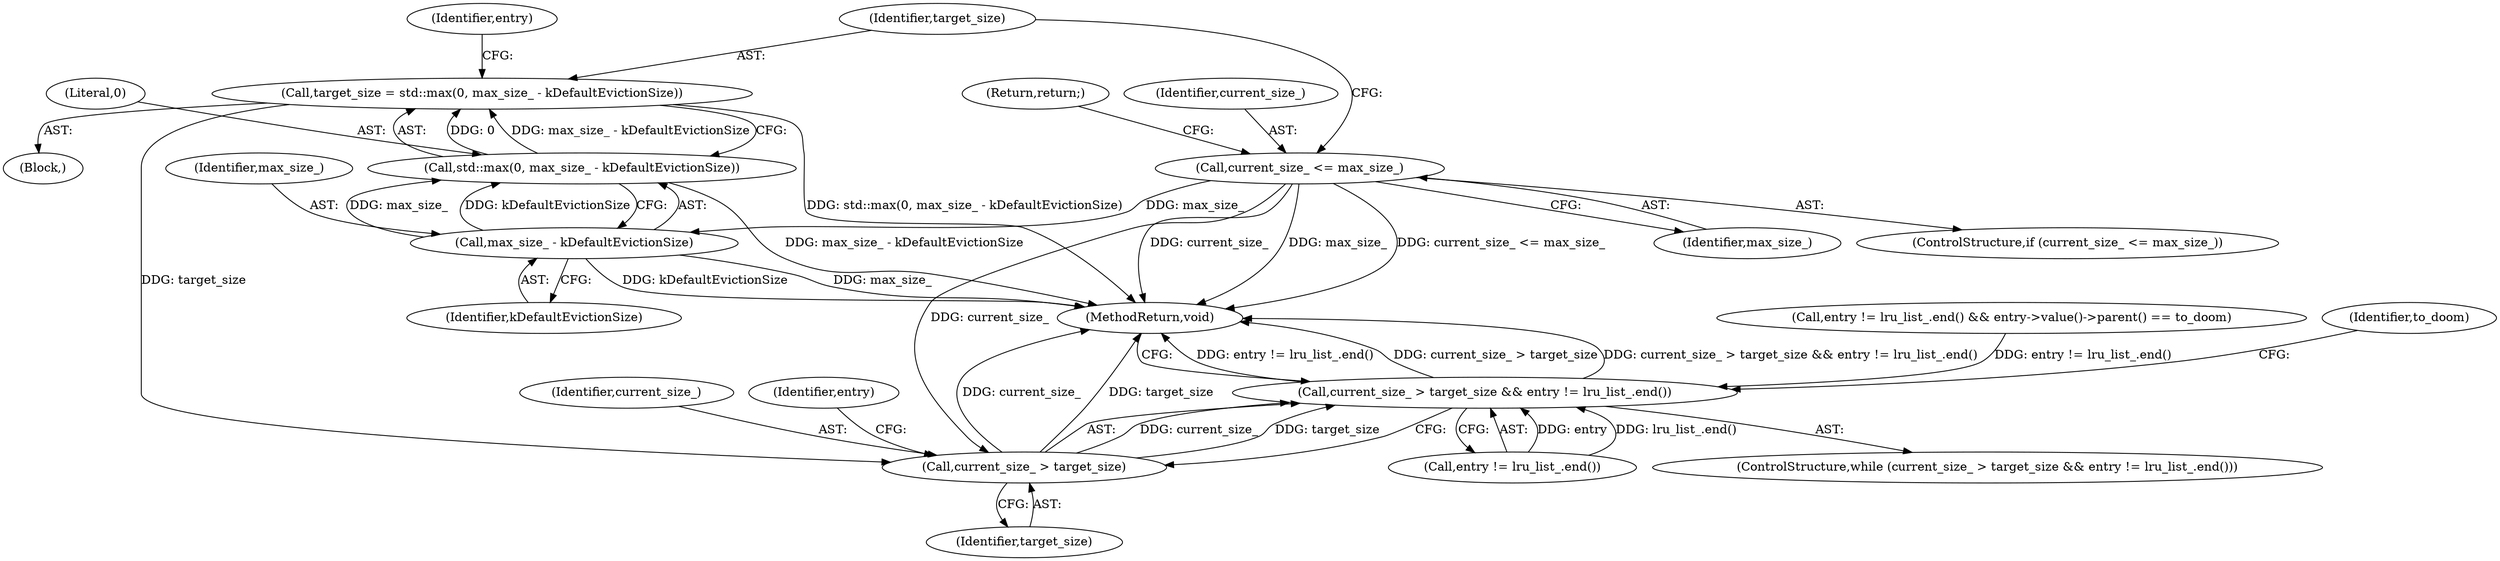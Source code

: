 digraph "0_Chrome_c9d673b54832afde658f214d7da7d0453fa89774@integer" {
"1000110" [label="(Call,target_size = std::max(0, max_size_ - kDefaultEvictionSize))"];
"1000112" [label="(Call,std::max(0, max_size_ - kDefaultEvictionSize))"];
"1000114" [label="(Call,max_size_ - kDefaultEvictionSize)"];
"1000105" [label="(Call,current_size_ <= max_size_)"];
"1000123" [label="(Call,current_size_ > target_size)"];
"1000122" [label="(Call,current_size_ > target_size && entry != lru_list_.end())"];
"1000116" [label="(Identifier,kDefaultEvictionSize)"];
"1000124" [label="(Identifier,current_size_)"];
"1000114" [label="(Call,max_size_ - kDefaultEvictionSize)"];
"1000150" [label="(MethodReturn,void)"];
"1000123" [label="(Call,current_size_ > target_size)"];
"1000125" [label="(Identifier,target_size)"];
"1000115" [label="(Identifier,max_size_)"];
"1000119" [label="(Identifier,entry)"];
"1000110" [label="(Call,target_size = std::max(0, max_size_ - kDefaultEvictionSize))"];
"1000105" [label="(Call,current_size_ <= max_size_)"];
"1000127" [label="(Identifier,entry)"];
"1000108" [label="(Return,return;)"];
"1000126" [label="(Call,entry != lru_list_.end())"];
"1000107" [label="(Identifier,max_size_)"];
"1000103" [label="(Block,)"];
"1000106" [label="(Identifier,current_size_)"];
"1000112" [label="(Call,std::max(0, max_size_ - kDefaultEvictionSize))"];
"1000111" [label="(Identifier,target_size)"];
"1000121" [label="(ControlStructure,while (current_size_ > target_size && entry != lru_list_.end()))"];
"1000139" [label="(Call,entry != lru_list_.end() && entry->value()->parent() == to_doom)"];
"1000113" [label="(Literal,0)"];
"1000132" [label="(Identifier,to_doom)"];
"1000122" [label="(Call,current_size_ > target_size && entry != lru_list_.end())"];
"1000104" [label="(ControlStructure,if (current_size_ <= max_size_))"];
"1000110" -> "1000103"  [label="AST: "];
"1000110" -> "1000112"  [label="CFG: "];
"1000111" -> "1000110"  [label="AST: "];
"1000112" -> "1000110"  [label="AST: "];
"1000119" -> "1000110"  [label="CFG: "];
"1000110" -> "1000150"  [label="DDG: std::max(0, max_size_ - kDefaultEvictionSize)"];
"1000112" -> "1000110"  [label="DDG: 0"];
"1000112" -> "1000110"  [label="DDG: max_size_ - kDefaultEvictionSize"];
"1000110" -> "1000123"  [label="DDG: target_size"];
"1000112" -> "1000114"  [label="CFG: "];
"1000113" -> "1000112"  [label="AST: "];
"1000114" -> "1000112"  [label="AST: "];
"1000112" -> "1000150"  [label="DDG: max_size_ - kDefaultEvictionSize"];
"1000114" -> "1000112"  [label="DDG: max_size_"];
"1000114" -> "1000112"  [label="DDG: kDefaultEvictionSize"];
"1000114" -> "1000116"  [label="CFG: "];
"1000115" -> "1000114"  [label="AST: "];
"1000116" -> "1000114"  [label="AST: "];
"1000114" -> "1000150"  [label="DDG: max_size_"];
"1000114" -> "1000150"  [label="DDG: kDefaultEvictionSize"];
"1000105" -> "1000114"  [label="DDG: max_size_"];
"1000105" -> "1000104"  [label="AST: "];
"1000105" -> "1000107"  [label="CFG: "];
"1000106" -> "1000105"  [label="AST: "];
"1000107" -> "1000105"  [label="AST: "];
"1000108" -> "1000105"  [label="CFG: "];
"1000111" -> "1000105"  [label="CFG: "];
"1000105" -> "1000150"  [label="DDG: max_size_"];
"1000105" -> "1000150"  [label="DDG: current_size_ <= max_size_"];
"1000105" -> "1000150"  [label="DDG: current_size_"];
"1000105" -> "1000123"  [label="DDG: current_size_"];
"1000123" -> "1000122"  [label="AST: "];
"1000123" -> "1000125"  [label="CFG: "];
"1000124" -> "1000123"  [label="AST: "];
"1000125" -> "1000123"  [label="AST: "];
"1000127" -> "1000123"  [label="CFG: "];
"1000122" -> "1000123"  [label="CFG: "];
"1000123" -> "1000150"  [label="DDG: target_size"];
"1000123" -> "1000150"  [label="DDG: current_size_"];
"1000123" -> "1000122"  [label="DDG: current_size_"];
"1000123" -> "1000122"  [label="DDG: target_size"];
"1000122" -> "1000121"  [label="AST: "];
"1000122" -> "1000126"  [label="CFG: "];
"1000126" -> "1000122"  [label="AST: "];
"1000132" -> "1000122"  [label="CFG: "];
"1000150" -> "1000122"  [label="CFG: "];
"1000122" -> "1000150"  [label="DDG: entry != lru_list_.end()"];
"1000122" -> "1000150"  [label="DDG: current_size_ > target_size"];
"1000122" -> "1000150"  [label="DDG: current_size_ > target_size && entry != lru_list_.end()"];
"1000139" -> "1000122"  [label="DDG: entry != lru_list_.end()"];
"1000126" -> "1000122"  [label="DDG: entry"];
"1000126" -> "1000122"  [label="DDG: lru_list_.end()"];
}
